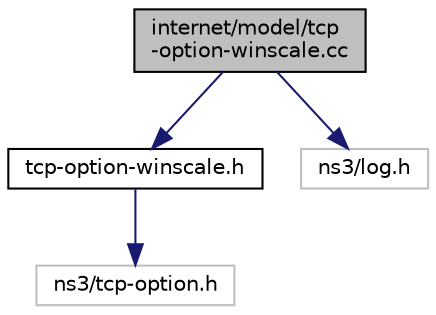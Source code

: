digraph "internet/model/tcp-option-winscale.cc"
{
  edge [fontname="Helvetica",fontsize="10",labelfontname="Helvetica",labelfontsize="10"];
  node [fontname="Helvetica",fontsize="10",shape=record];
  Node1 [label="internet/model/tcp\l-option-winscale.cc",height=0.2,width=0.4,color="black", fillcolor="grey75", style="filled", fontcolor="black"];
  Node1 -> Node2 [color="midnightblue",fontsize="10",style="solid"];
  Node2 [label="tcp-option-winscale.h",height=0.2,width=0.4,color="black", fillcolor="white", style="filled",URL="$d7/d9f/tcp-option-winscale_8h.html"];
  Node2 -> Node3 [color="midnightblue",fontsize="10",style="solid"];
  Node3 [label="ns3/tcp-option.h",height=0.2,width=0.4,color="grey75", fillcolor="white", style="filled"];
  Node1 -> Node4 [color="midnightblue",fontsize="10",style="solid"];
  Node4 [label="ns3/log.h",height=0.2,width=0.4,color="grey75", fillcolor="white", style="filled"];
}
